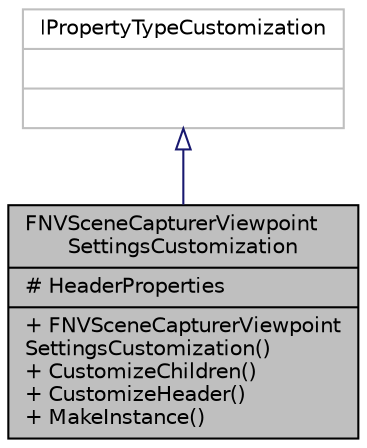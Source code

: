digraph "FNVSceneCapturerViewpointSettingsCustomization"
{
  edge [fontname="Helvetica",fontsize="10",labelfontname="Helvetica",labelfontsize="10"];
  node [fontname="Helvetica",fontsize="10",shape=record];
  Node1 [label="{FNVSceneCapturerViewpoint\lSettingsCustomization\n|# HeaderProperties\l|+ FNVSceneCapturerViewpoint\lSettingsCustomization()\l+ CustomizeChildren()\l+ CustomizeHeader()\l+ MakeInstance()\l}",height=0.2,width=0.4,color="black", fillcolor="grey75", style="filled", fontcolor="black"];
  Node2 -> Node1 [dir="back",color="midnightblue",fontsize="10",style="solid",arrowtail="onormal",fontname="Helvetica"];
  Node2 [label="{IPropertyTypeCustomization\n||}",height=0.2,width=0.4,color="grey75", fillcolor="white", style="filled"];
}
